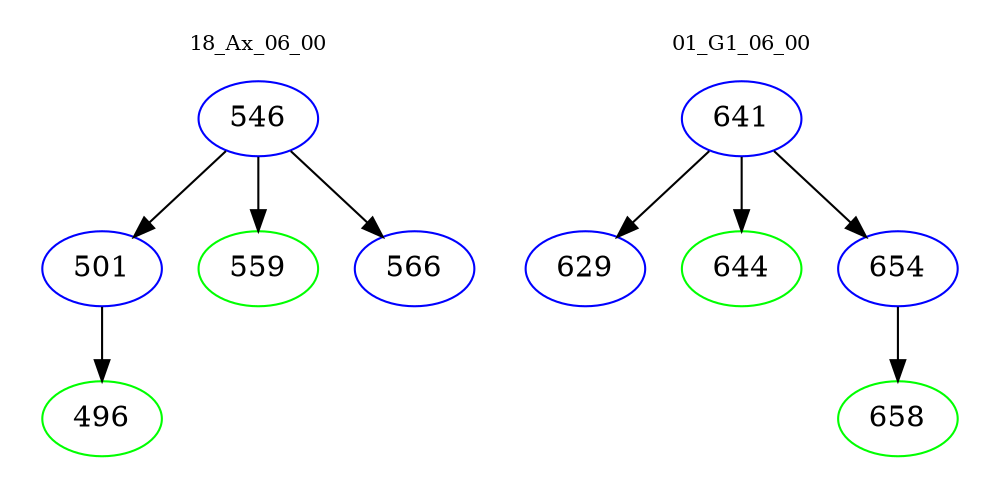 digraph{
subgraph cluster_0 {
color = white
label = "18_Ax_06_00";
fontsize=10;
T0_546 [label="546", color="blue"]
T0_546 -> T0_501 [color="black"]
T0_501 [label="501", color="blue"]
T0_501 -> T0_496 [color="black"]
T0_496 [label="496", color="green"]
T0_546 -> T0_559 [color="black"]
T0_559 [label="559", color="green"]
T0_546 -> T0_566 [color="black"]
T0_566 [label="566", color="blue"]
}
subgraph cluster_1 {
color = white
label = "01_G1_06_00";
fontsize=10;
T1_641 [label="641", color="blue"]
T1_641 -> T1_629 [color="black"]
T1_629 [label="629", color="blue"]
T1_641 -> T1_644 [color="black"]
T1_644 [label="644", color="green"]
T1_641 -> T1_654 [color="black"]
T1_654 [label="654", color="blue"]
T1_654 -> T1_658 [color="black"]
T1_658 [label="658", color="green"]
}
}

